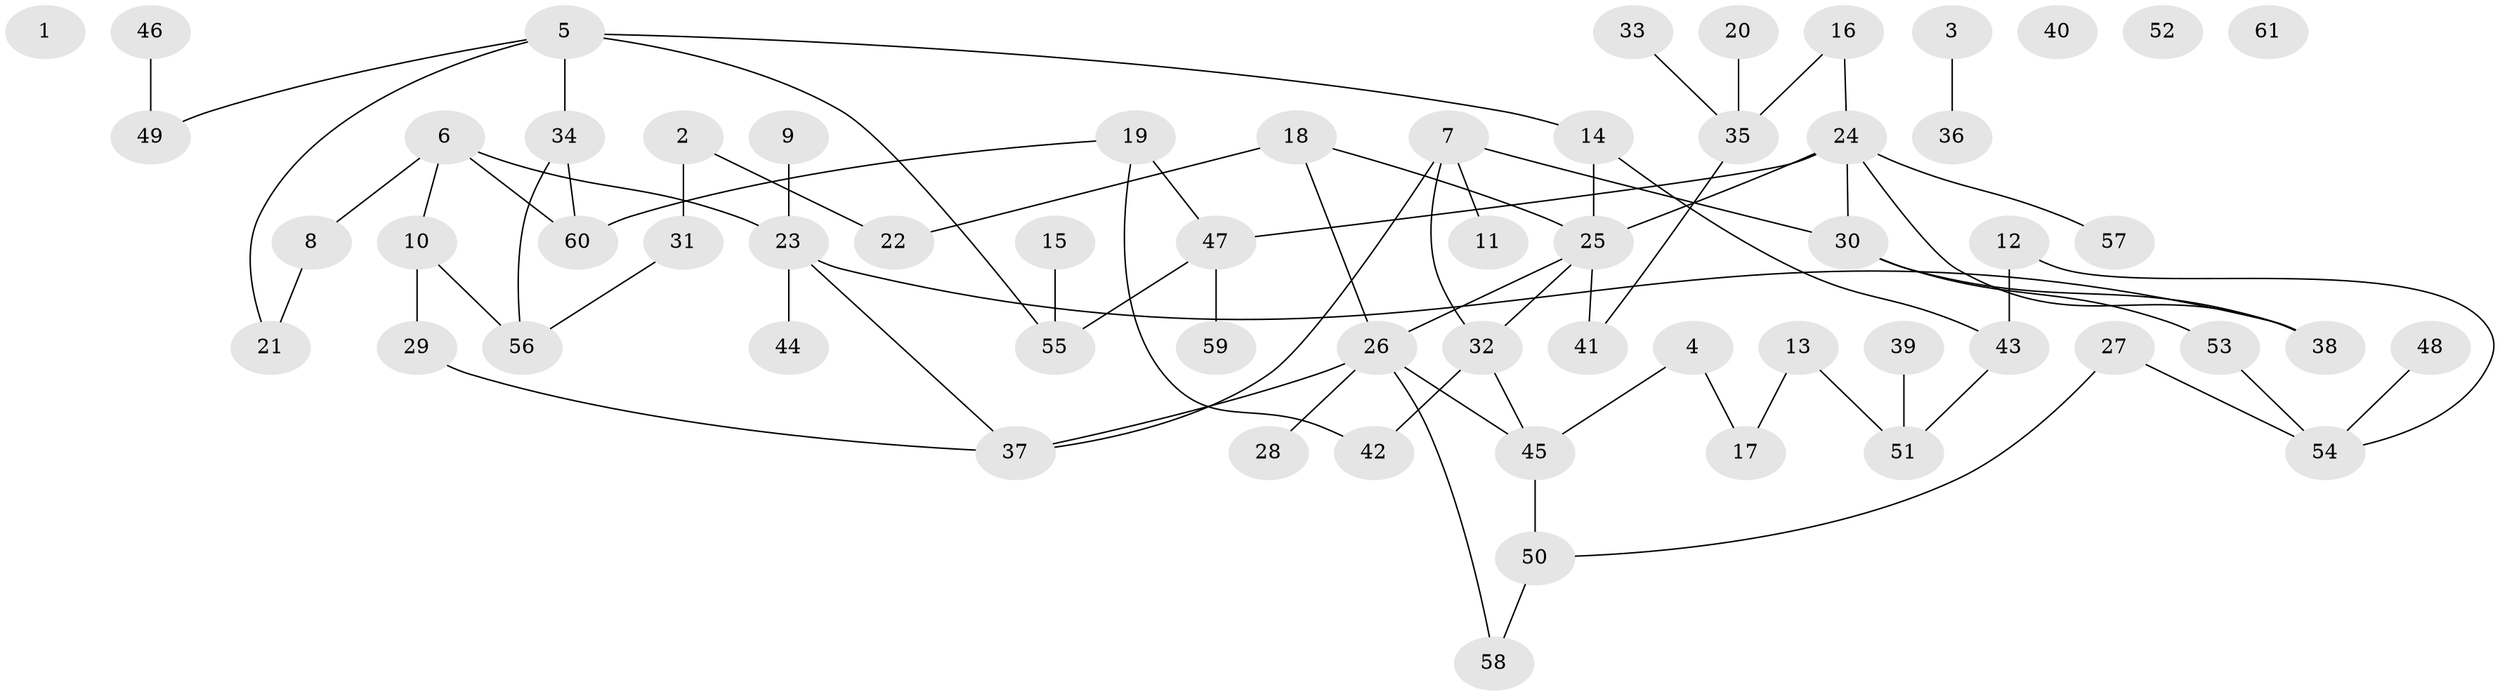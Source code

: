 // Generated by graph-tools (version 1.1) at 2025/33/03/09/25 02:33:33]
// undirected, 61 vertices, 74 edges
graph export_dot {
graph [start="1"]
  node [color=gray90,style=filled];
  1;
  2;
  3;
  4;
  5;
  6;
  7;
  8;
  9;
  10;
  11;
  12;
  13;
  14;
  15;
  16;
  17;
  18;
  19;
  20;
  21;
  22;
  23;
  24;
  25;
  26;
  27;
  28;
  29;
  30;
  31;
  32;
  33;
  34;
  35;
  36;
  37;
  38;
  39;
  40;
  41;
  42;
  43;
  44;
  45;
  46;
  47;
  48;
  49;
  50;
  51;
  52;
  53;
  54;
  55;
  56;
  57;
  58;
  59;
  60;
  61;
  2 -- 22;
  2 -- 31;
  3 -- 36;
  4 -- 17;
  4 -- 45;
  5 -- 14;
  5 -- 21;
  5 -- 34;
  5 -- 49;
  5 -- 55;
  6 -- 8;
  6 -- 10;
  6 -- 23;
  6 -- 60;
  7 -- 11;
  7 -- 30;
  7 -- 32;
  7 -- 37;
  8 -- 21;
  9 -- 23;
  10 -- 29;
  10 -- 56;
  12 -- 43;
  12 -- 54;
  13 -- 17;
  13 -- 51;
  14 -- 25;
  14 -- 43;
  15 -- 55;
  16 -- 24;
  16 -- 35;
  18 -- 22;
  18 -- 25;
  18 -- 26;
  19 -- 42;
  19 -- 47;
  19 -- 60;
  20 -- 35;
  23 -- 37;
  23 -- 38;
  23 -- 44;
  24 -- 25;
  24 -- 30;
  24 -- 38;
  24 -- 47;
  24 -- 57;
  25 -- 26;
  25 -- 32;
  25 -- 41;
  26 -- 28;
  26 -- 37;
  26 -- 45;
  26 -- 58;
  27 -- 50;
  27 -- 54;
  29 -- 37;
  30 -- 38;
  30 -- 53;
  31 -- 56;
  32 -- 42;
  32 -- 45;
  33 -- 35;
  34 -- 56;
  34 -- 60;
  35 -- 41;
  39 -- 51;
  43 -- 51;
  45 -- 50;
  46 -- 49;
  47 -- 55;
  47 -- 59;
  48 -- 54;
  50 -- 58;
  53 -- 54;
}
